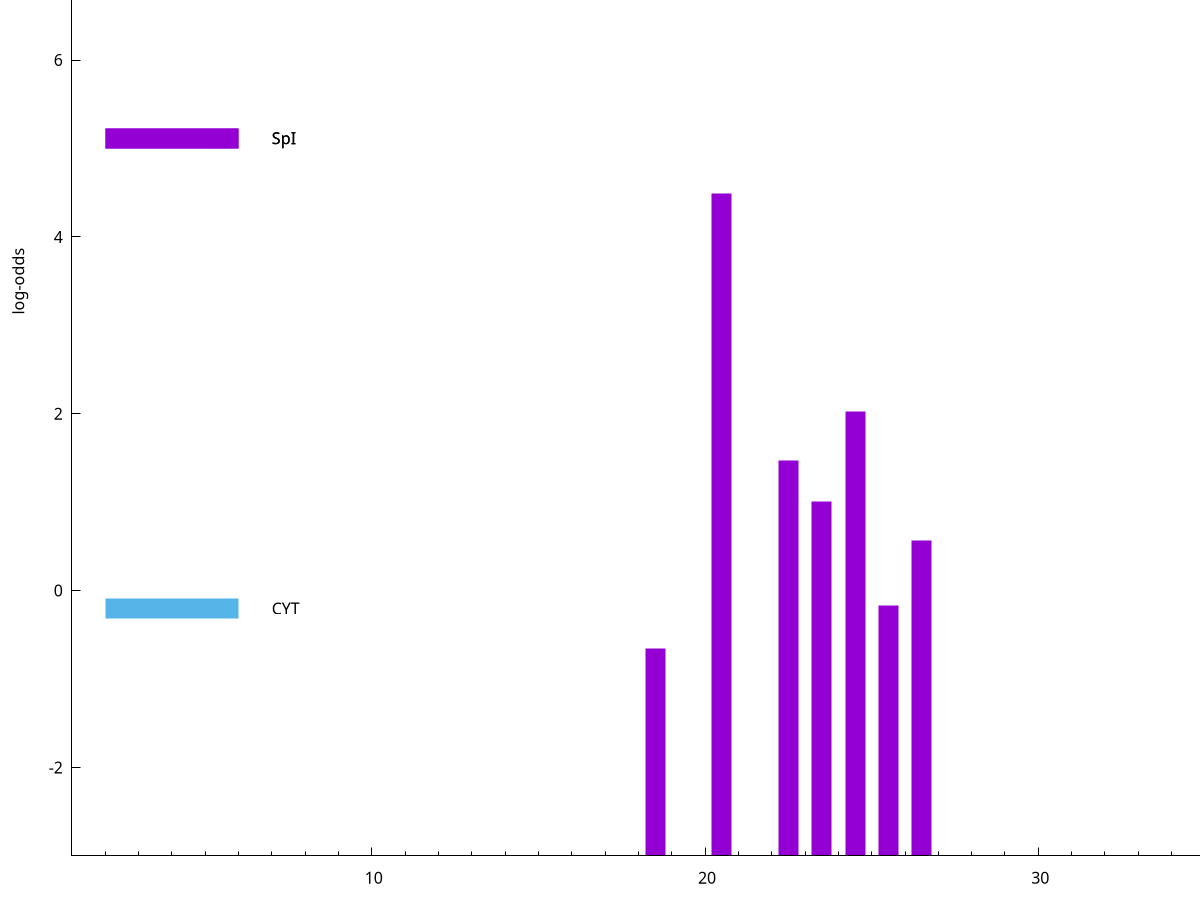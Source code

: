 set title "LipoP predictions for SRR3996242.gff"
set size 2., 1.4
set xrange [1:70] 
set mxtics 10
set yrange [-3:10]
set y2range [0:13]
set ylabel "log-odds"
set term postscript eps color solid "Helvetica" 30
set output "SRR3996242.gff25.eps"
set arrow from 2,5.11439 to 6,5.11439 nohead lt 1 lw 20
set label "SpI" at 7,5.11439
set arrow from 2,-0.200913 to 6,-0.200913 nohead lt 3 lw 20
set label "CYT" at 7,-0.200913
set arrow from 2,5.11439 to 6,5.11439 nohead lt 1 lw 20
set label "SpI" at 7,5.11439
# NOTE: The scores below are the log-odds scores with the threshold
# NOTE: subtracted (a hack to make gnuplot make the histogram all
# NOTE: look nice).
plot "-" axes x1y2 title "" with impulses lt 1 lw 20
20.500000 7.493570
24.500000 5.021100
22.500000 4.470160
23.500000 4.012640
26.500000 3.567629
25.500000 2.830549
18.500000 2.343312
e
exit
